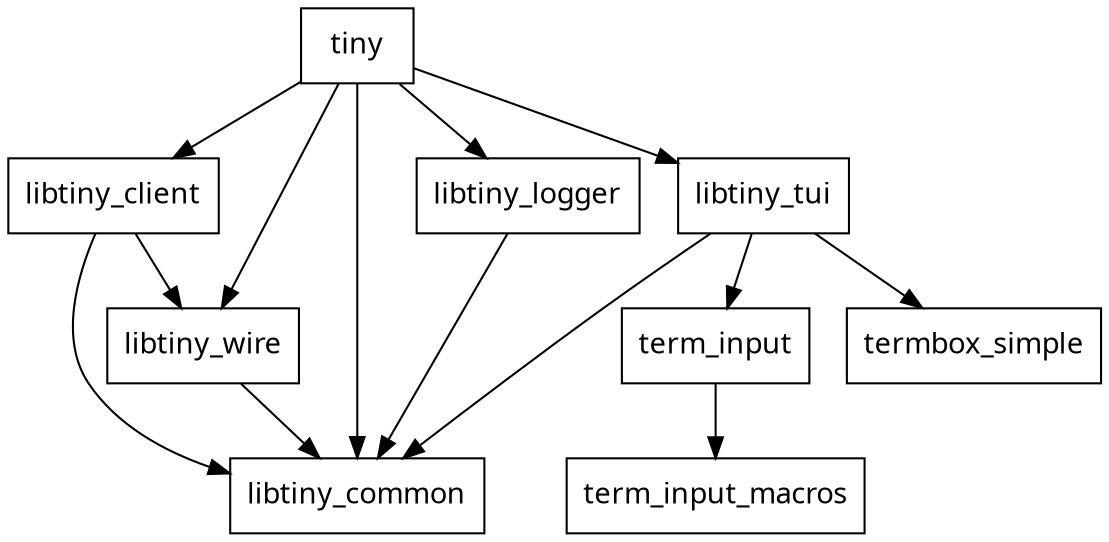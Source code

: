 digraph mygraph {
    node [shape=box, fontname="Jetbrains Mono Medium"];
    "tiny"
    "libtiny_client"
    "libtiny_common"
    "libtiny_logger"
    "libtiny_tui"
    "libtiny_wire"
    "term_input"
    "term_input_macros"
    "termbox_simple"

    "tiny" -> "libtiny_client"
    "tiny" -> "libtiny_common"
    "tiny" -> "libtiny_logger"
    "tiny" -> "libtiny_tui"
    "tiny" -> "libtiny_wire"

    "libtiny_client" -> "libtiny_common"
    "libtiny_client" -> "libtiny_wire"

    "libtiny_logger" -> "libtiny_common"

    "libtiny_tui" -> "libtiny_common"
    "libtiny_tui" -> "term_input"
    "libtiny_tui" -> "termbox_simple"

    "libtiny_wire" -> "libtiny_common"

    "term_input" -> "term_input_macros"
}
